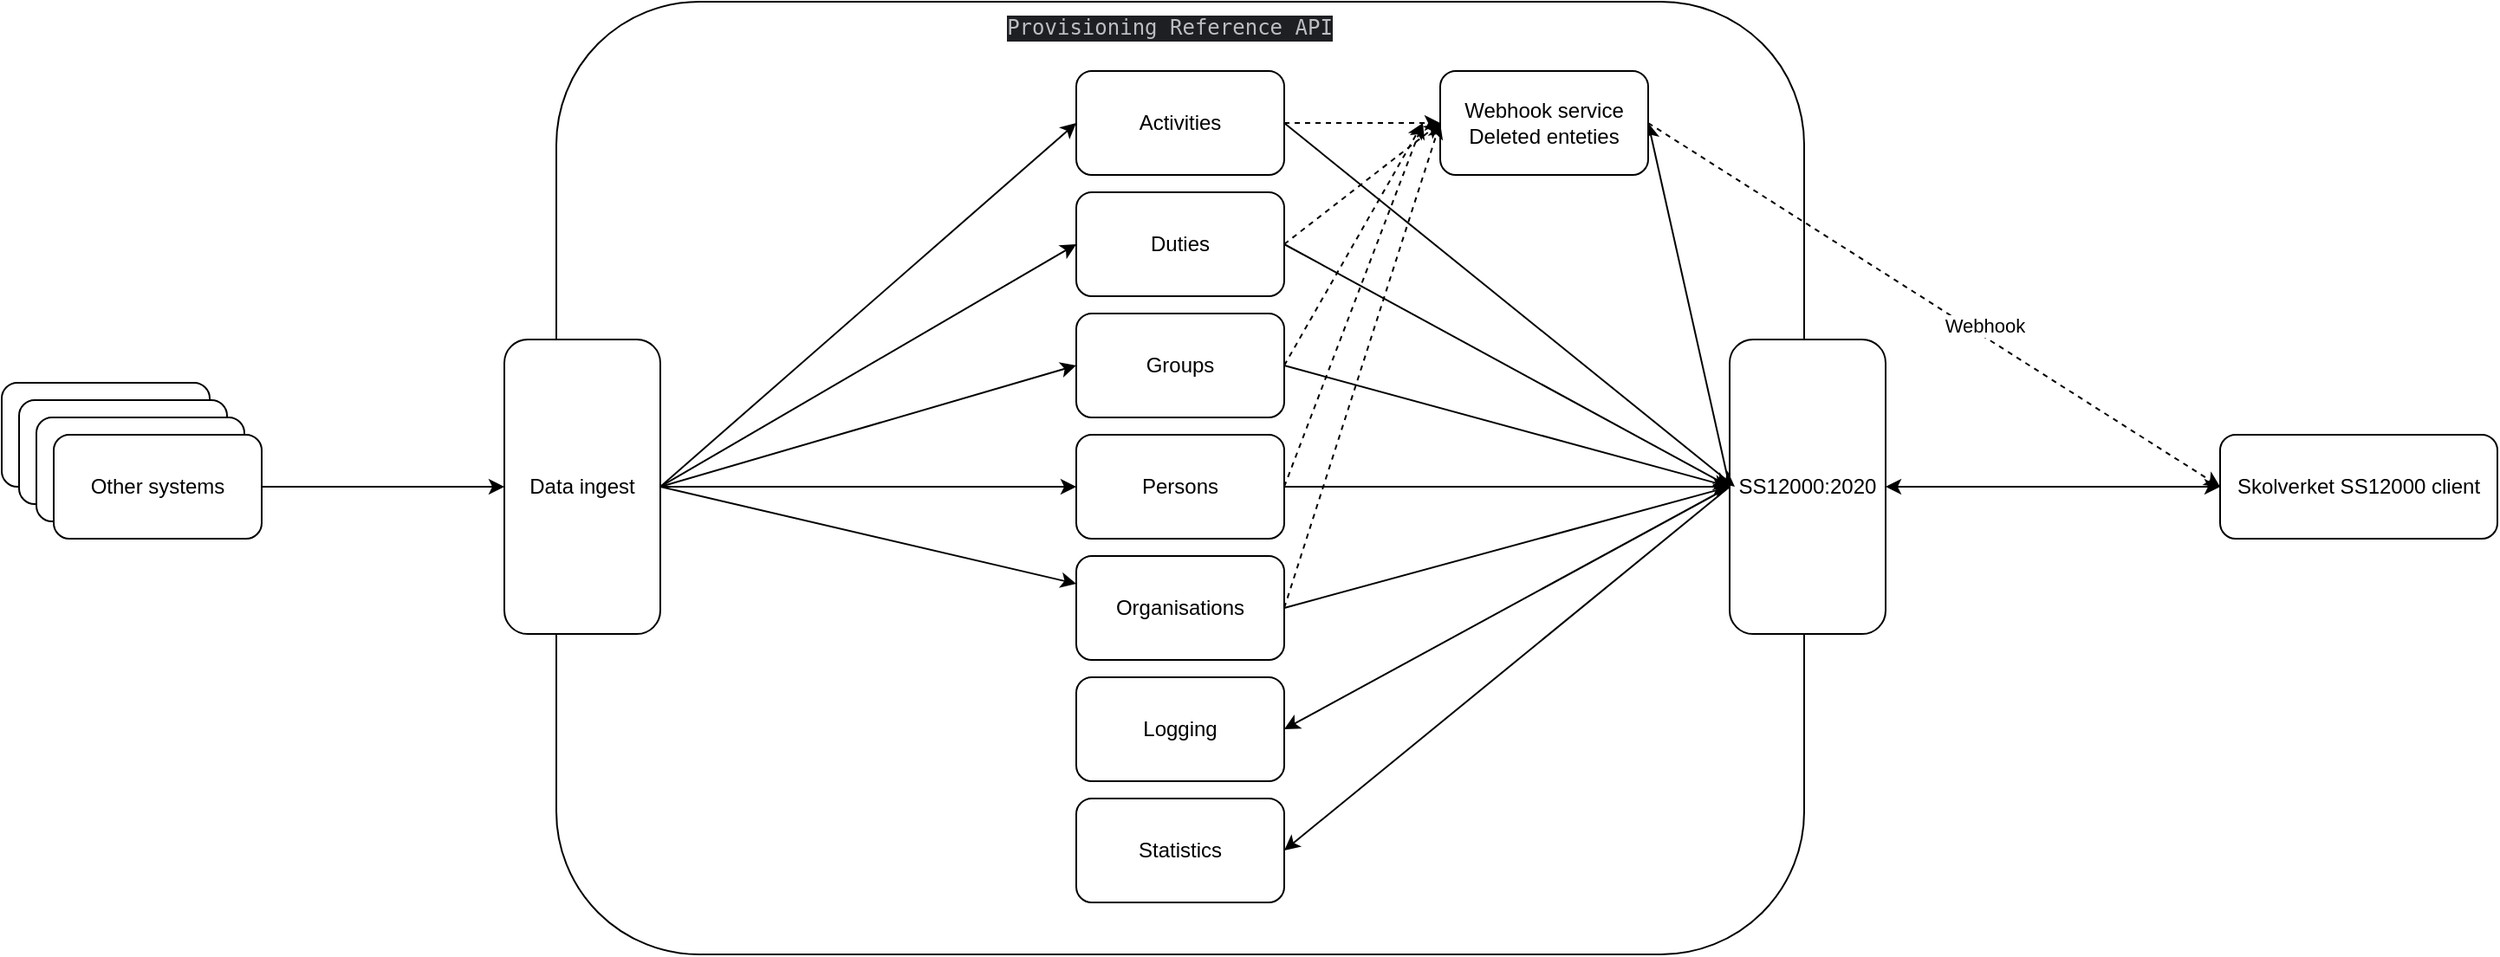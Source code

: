 <mxfile version="21.2.1" type="device">
  <diagram id="NwPx5VEarbzB1A8vErWx" name="Sida-1">
    <mxGraphModel dx="2243" dy="826" grid="1" gridSize="10" guides="1" tooltips="1" connect="1" arrows="1" fold="1" page="1" pageScale="1" pageWidth="827" pageHeight="1169" math="0" shadow="0">
      <root>
        <mxCell id="0" />
        <mxCell id="1" parent="0" />
        <mxCell id="sR7zxS-hwC2kk_GQEKQJ-1" value="" style="rounded=1;whiteSpace=wrap;html=1;fillColor=none;" parent="1" vertex="1">
          <mxGeometry x="60" y="160" width="720" height="550" as="geometry" />
        </mxCell>
        <mxCell id="sR7zxS-hwC2kk_GQEKQJ-11" style="rounded=0;orthogonalLoop=1;jettySize=auto;html=1;exitX=1;exitY=0.5;exitDx=0;exitDy=0;entryX=0;entryY=0.5;entryDx=0;entryDy=0;" parent="1" source="sR7zxS-hwC2kk_GQEKQJ-2" target="sR7zxS-hwC2kk_GQEKQJ-5" edge="1">
          <mxGeometry relative="1" as="geometry" />
        </mxCell>
        <mxCell id="sR7zxS-hwC2kk_GQEKQJ-12" style="edgeStyle=none;rounded=0;orthogonalLoop=1;jettySize=auto;html=1;exitX=1;exitY=0.5;exitDx=0;exitDy=0;entryX=0;entryY=0.5;entryDx=0;entryDy=0;" parent="1" source="sR7zxS-hwC2kk_GQEKQJ-2" target="sR7zxS-hwC2kk_GQEKQJ-6" edge="1">
          <mxGeometry relative="1" as="geometry" />
        </mxCell>
        <mxCell id="sR7zxS-hwC2kk_GQEKQJ-13" style="edgeStyle=none;rounded=0;orthogonalLoop=1;jettySize=auto;html=1;exitX=1;exitY=0.5;exitDx=0;exitDy=0;entryX=0;entryY=0.5;entryDx=0;entryDy=0;" parent="1" source="sR7zxS-hwC2kk_GQEKQJ-2" target="sR7zxS-hwC2kk_GQEKQJ-7" edge="1">
          <mxGeometry relative="1" as="geometry" />
        </mxCell>
        <mxCell id="8H-SuN-kjsBGqWXuT4cm-2" style="rounded=0;orthogonalLoop=1;jettySize=auto;html=1;exitX=1;exitY=0.5;exitDx=0;exitDy=0;" edge="1" parent="1" source="sR7zxS-hwC2kk_GQEKQJ-2" target="8H-SuN-kjsBGqWXuT4cm-1">
          <mxGeometry relative="1" as="geometry" />
        </mxCell>
        <mxCell id="sR7zxS-hwC2kk_GQEKQJ-2" value="Data ingest" style="rounded=1;whiteSpace=wrap;html=1;" parent="1" vertex="1">
          <mxGeometry x="30" y="355" width="90" height="170" as="geometry" />
        </mxCell>
        <mxCell id="sR7zxS-hwC2kk_GQEKQJ-16" style="edgeStyle=none;rounded=0;orthogonalLoop=1;jettySize=auto;html=1;exitX=0;exitY=0.5;exitDx=0;exitDy=0;entryX=1;entryY=0.5;entryDx=0;entryDy=0;" parent="1" source="sR7zxS-hwC2kk_GQEKQJ-3" target="sR7zxS-hwC2kk_GQEKQJ-9" edge="1">
          <mxGeometry relative="1" as="geometry" />
        </mxCell>
        <mxCell id="sR7zxS-hwC2kk_GQEKQJ-17" style="edgeStyle=none;rounded=0;orthogonalLoop=1;jettySize=auto;html=1;exitX=0;exitY=0.5;exitDx=0;exitDy=0;entryX=1;entryY=0.5;entryDx=0;entryDy=0;" parent="1" source="sR7zxS-hwC2kk_GQEKQJ-3" target="sR7zxS-hwC2kk_GQEKQJ-15" edge="1">
          <mxGeometry relative="1" as="geometry" />
        </mxCell>
        <mxCell id="sR7zxS-hwC2kk_GQEKQJ-18" style="edgeStyle=none;rounded=0;orthogonalLoop=1;jettySize=auto;html=1;exitX=0;exitY=0.5;exitDx=0;exitDy=0;entryX=1;entryY=0.5;entryDx=0;entryDy=0;" parent="1" source="sR7zxS-hwC2kk_GQEKQJ-3" target="sR7zxS-hwC2kk_GQEKQJ-8" edge="1">
          <mxGeometry relative="1" as="geometry" />
        </mxCell>
        <mxCell id="sR7zxS-hwC2kk_GQEKQJ-3" value="SS12000:2020" style="rounded=1;whiteSpace=wrap;html=1;" parent="1" vertex="1">
          <mxGeometry x="737" y="355" width="90" height="170" as="geometry" />
        </mxCell>
        <mxCell id="sR7zxS-hwC2kk_GQEKQJ-22" style="edgeStyle=none;rounded=0;orthogonalLoop=1;jettySize=auto;html=1;exitX=1;exitY=0.5;exitDx=0;exitDy=0;" parent="1" source="sR7zxS-hwC2kk_GQEKQJ-4" edge="1">
          <mxGeometry relative="1" as="geometry">
            <mxPoint x="740" y="440" as="targetPoint" />
          </mxGeometry>
        </mxCell>
        <mxCell id="sR7zxS-hwC2kk_GQEKQJ-24" style="edgeStyle=none;rounded=0;orthogonalLoop=1;jettySize=auto;html=1;exitX=1;exitY=0.5;exitDx=0;exitDy=0;entryX=0;entryY=0.5;entryDx=0;entryDy=0;dashed=1;" parent="1" source="sR7zxS-hwC2kk_GQEKQJ-4" target="sR7zxS-hwC2kk_GQEKQJ-9" edge="1">
          <mxGeometry relative="1" as="geometry" />
        </mxCell>
        <mxCell id="sR7zxS-hwC2kk_GQEKQJ-4" value="Activities" style="rounded=1;whiteSpace=wrap;html=1;" parent="1" vertex="1">
          <mxGeometry x="360" y="200" width="120" height="60" as="geometry" />
        </mxCell>
        <mxCell id="sR7zxS-hwC2kk_GQEKQJ-21" style="edgeStyle=none;rounded=0;orthogonalLoop=1;jettySize=auto;html=1;exitX=1;exitY=0.5;exitDx=0;exitDy=0;entryX=0;entryY=0.5;entryDx=0;entryDy=0;" parent="1" source="sR7zxS-hwC2kk_GQEKQJ-5" target="sR7zxS-hwC2kk_GQEKQJ-3" edge="1">
          <mxGeometry relative="1" as="geometry">
            <mxPoint x="730" y="360" as="targetPoint" />
          </mxGeometry>
        </mxCell>
        <mxCell id="sR7zxS-hwC2kk_GQEKQJ-25" style="edgeStyle=none;rounded=0;orthogonalLoop=1;jettySize=auto;html=1;exitX=1;exitY=0.5;exitDx=0;exitDy=0;entryX=0;entryY=0.5;entryDx=0;entryDy=0;dashed=1;" parent="1" source="sR7zxS-hwC2kk_GQEKQJ-5" target="sR7zxS-hwC2kk_GQEKQJ-9" edge="1">
          <mxGeometry relative="1" as="geometry" />
        </mxCell>
        <mxCell id="sR7zxS-hwC2kk_GQEKQJ-5" value="Duties" style="rounded=1;whiteSpace=wrap;html=1;" parent="1" vertex="1">
          <mxGeometry x="360" y="270" width="120" height="60" as="geometry" />
        </mxCell>
        <mxCell id="sR7zxS-hwC2kk_GQEKQJ-20" style="edgeStyle=none;rounded=0;orthogonalLoop=1;jettySize=auto;html=1;exitX=1;exitY=0.5;exitDx=0;exitDy=0;entryX=0;entryY=0.5;entryDx=0;entryDy=0;" parent="1" source="sR7zxS-hwC2kk_GQEKQJ-6" target="sR7zxS-hwC2kk_GQEKQJ-3" edge="1">
          <mxGeometry relative="1" as="geometry">
            <mxPoint x="730" y="350" as="targetPoint" />
          </mxGeometry>
        </mxCell>
        <mxCell id="sR7zxS-hwC2kk_GQEKQJ-26" style="edgeStyle=none;rounded=0;orthogonalLoop=1;jettySize=auto;html=1;exitX=1;exitY=0.5;exitDx=0;exitDy=0;dashed=1;" parent="1" source="sR7zxS-hwC2kk_GQEKQJ-6" edge="1">
          <mxGeometry relative="1" as="geometry">
            <mxPoint x="560" y="230" as="targetPoint" />
          </mxGeometry>
        </mxCell>
        <mxCell id="sR7zxS-hwC2kk_GQEKQJ-6" value="Groups" style="rounded=1;whiteSpace=wrap;html=1;" parent="1" vertex="1">
          <mxGeometry x="360" y="340" width="120" height="60" as="geometry" />
        </mxCell>
        <mxCell id="sR7zxS-hwC2kk_GQEKQJ-19" style="edgeStyle=none;rounded=0;orthogonalLoop=1;jettySize=auto;html=1;exitX=1;exitY=0.5;exitDx=0;exitDy=0;entryX=0;entryY=0.5;entryDx=0;entryDy=0;" parent="1" source="sR7zxS-hwC2kk_GQEKQJ-7" target="sR7zxS-hwC2kk_GQEKQJ-3" edge="1">
          <mxGeometry relative="1" as="geometry" />
        </mxCell>
        <mxCell id="sR7zxS-hwC2kk_GQEKQJ-27" style="edgeStyle=none;rounded=0;orthogonalLoop=1;jettySize=auto;html=1;exitX=1;exitY=0.5;exitDx=0;exitDy=0;dashed=1;" parent="1" source="sR7zxS-hwC2kk_GQEKQJ-7" edge="1">
          <mxGeometry relative="1" as="geometry">
            <mxPoint x="560" y="230" as="targetPoint" />
          </mxGeometry>
        </mxCell>
        <mxCell id="sR7zxS-hwC2kk_GQEKQJ-7" value="Persons" style="rounded=1;whiteSpace=wrap;html=1;" parent="1" vertex="1">
          <mxGeometry x="360" y="410" width="120" height="60" as="geometry" />
        </mxCell>
        <mxCell id="sR7zxS-hwC2kk_GQEKQJ-8" value="Logging" style="rounded=1;whiteSpace=wrap;html=1;" parent="1" vertex="1">
          <mxGeometry x="360" y="550" width="120" height="60" as="geometry" />
        </mxCell>
        <mxCell id="sR7zxS-hwC2kk_GQEKQJ-30" style="edgeStyle=none;rounded=0;orthogonalLoop=1;jettySize=auto;html=1;exitX=1;exitY=0.5;exitDx=0;exitDy=0;entryX=0;entryY=0.5;entryDx=0;entryDy=0;dashed=1;" parent="1" source="sR7zxS-hwC2kk_GQEKQJ-9" target="sR7zxS-hwC2kk_GQEKQJ-29" edge="1">
          <mxGeometry relative="1" as="geometry" />
        </mxCell>
        <mxCell id="Az57LF9qIFdPFeCNuNfI-1" value="Webhook" style="edgeLabel;html=1;align=center;verticalAlign=middle;resizable=0;points=[];" parent="sR7zxS-hwC2kk_GQEKQJ-30" vertex="1" connectable="0">
          <mxGeometry x="0.22" y="1" relative="1" as="geometry">
            <mxPoint x="-8" y="-10" as="offset" />
          </mxGeometry>
        </mxCell>
        <mxCell id="sR7zxS-hwC2kk_GQEKQJ-9" value="Webhook service&lt;br&gt;Deleted enteties" style="rounded=1;whiteSpace=wrap;html=1;" parent="1" vertex="1">
          <mxGeometry x="570" y="200" width="120" height="60" as="geometry" />
        </mxCell>
        <mxCell id="sR7zxS-hwC2kk_GQEKQJ-10" value="" style="endArrow=classic;html=1;rounded=0;entryX=0;entryY=0.5;entryDx=0;entryDy=0;exitX=1;exitY=0.5;exitDx=0;exitDy=0;" parent="1" source="sR7zxS-hwC2kk_GQEKQJ-2" target="sR7zxS-hwC2kk_GQEKQJ-4" edge="1">
          <mxGeometry width="50" height="50" relative="1" as="geometry">
            <mxPoint x="390" y="470" as="sourcePoint" />
            <mxPoint x="440" y="420" as="targetPoint" />
          </mxGeometry>
        </mxCell>
        <mxCell id="sR7zxS-hwC2kk_GQEKQJ-15" value="Statistics" style="rounded=1;whiteSpace=wrap;html=1;" parent="1" vertex="1">
          <mxGeometry x="360" y="620" width="120" height="60" as="geometry" />
        </mxCell>
        <mxCell id="sR7zxS-hwC2kk_GQEKQJ-31" style="edgeStyle=none;rounded=0;orthogonalLoop=1;jettySize=auto;html=1;exitX=0;exitY=0.5;exitDx=0;exitDy=0;entryX=1;entryY=0.5;entryDx=0;entryDy=0;startArrow=classic;startFill=1;" parent="1" source="sR7zxS-hwC2kk_GQEKQJ-29" target="sR7zxS-hwC2kk_GQEKQJ-3" edge="1">
          <mxGeometry relative="1" as="geometry" />
        </mxCell>
        <mxCell id="sR7zxS-hwC2kk_GQEKQJ-29" value="Skolverket SS12000 client" style="rounded=1;whiteSpace=wrap;html=1;" parent="1" vertex="1">
          <mxGeometry x="1020" y="410" width="160" height="60" as="geometry" />
        </mxCell>
        <mxCell id="Az57LF9qIFdPFeCNuNfI-2" value="" style="rounded=1;whiteSpace=wrap;html=1;" parent="1" vertex="1">
          <mxGeometry x="-260" y="380" width="120" height="60" as="geometry" />
        </mxCell>
        <mxCell id="Az57LF9qIFdPFeCNuNfI-3" value="" style="rounded=1;whiteSpace=wrap;html=1;" parent="1" vertex="1">
          <mxGeometry x="-250" y="390" width="120" height="60" as="geometry" />
        </mxCell>
        <mxCell id="Az57LF9qIFdPFeCNuNfI-4" value="" style="rounded=1;whiteSpace=wrap;html=1;" parent="1" vertex="1">
          <mxGeometry x="-240" y="400" width="120" height="60" as="geometry" />
        </mxCell>
        <mxCell id="Az57LF9qIFdPFeCNuNfI-7" style="edgeStyle=orthogonalEdgeStyle;rounded=0;orthogonalLoop=1;jettySize=auto;html=1;exitX=1;exitY=0.5;exitDx=0;exitDy=0;entryX=0;entryY=0.5;entryDx=0;entryDy=0;" parent="1" source="Az57LF9qIFdPFeCNuNfI-5" target="sR7zxS-hwC2kk_GQEKQJ-2" edge="1">
          <mxGeometry relative="1" as="geometry" />
        </mxCell>
        <mxCell id="Az57LF9qIFdPFeCNuNfI-5" value="Other systems" style="rounded=1;whiteSpace=wrap;html=1;" parent="1" vertex="1">
          <mxGeometry x="-230" y="410" width="120" height="60" as="geometry" />
        </mxCell>
        <mxCell id="Az57LF9qIFdPFeCNuNfI-8" value="&lt;div style=&quot;background-color: rgb(30, 31, 34); color: rgb(188, 190, 196); font-family: &amp;quot;JetBrains Mono&amp;quot;, monospace;&quot;&gt;Provisioning Reference API&lt;/div&gt;" style="text;html=1;strokeColor=none;fillColor=none;align=center;verticalAlign=middle;whiteSpace=wrap;rounded=0;" parent="1" vertex="1">
          <mxGeometry x="299" y="160" width="230" height="30" as="geometry" />
        </mxCell>
        <mxCell id="8H-SuN-kjsBGqWXuT4cm-3" style="rounded=0;orthogonalLoop=1;jettySize=auto;html=1;entryX=0;entryY=0.5;entryDx=0;entryDy=0;exitX=1;exitY=0.5;exitDx=0;exitDy=0;dashed=1;" edge="1" parent="1" source="8H-SuN-kjsBGqWXuT4cm-1" target="sR7zxS-hwC2kk_GQEKQJ-9">
          <mxGeometry relative="1" as="geometry" />
        </mxCell>
        <mxCell id="8H-SuN-kjsBGqWXuT4cm-4" style="rounded=0;orthogonalLoop=1;jettySize=auto;html=1;entryX=0;entryY=0.5;entryDx=0;entryDy=0;exitX=1;exitY=0.5;exitDx=0;exitDy=0;" edge="1" parent="1" source="8H-SuN-kjsBGqWXuT4cm-1" target="sR7zxS-hwC2kk_GQEKQJ-3">
          <mxGeometry relative="1" as="geometry" />
        </mxCell>
        <mxCell id="8H-SuN-kjsBGqWXuT4cm-1" value="Organisations" style="rounded=1;whiteSpace=wrap;html=1;" vertex="1" parent="1">
          <mxGeometry x="360" y="480" width="120" height="60" as="geometry" />
        </mxCell>
      </root>
    </mxGraphModel>
  </diagram>
</mxfile>
